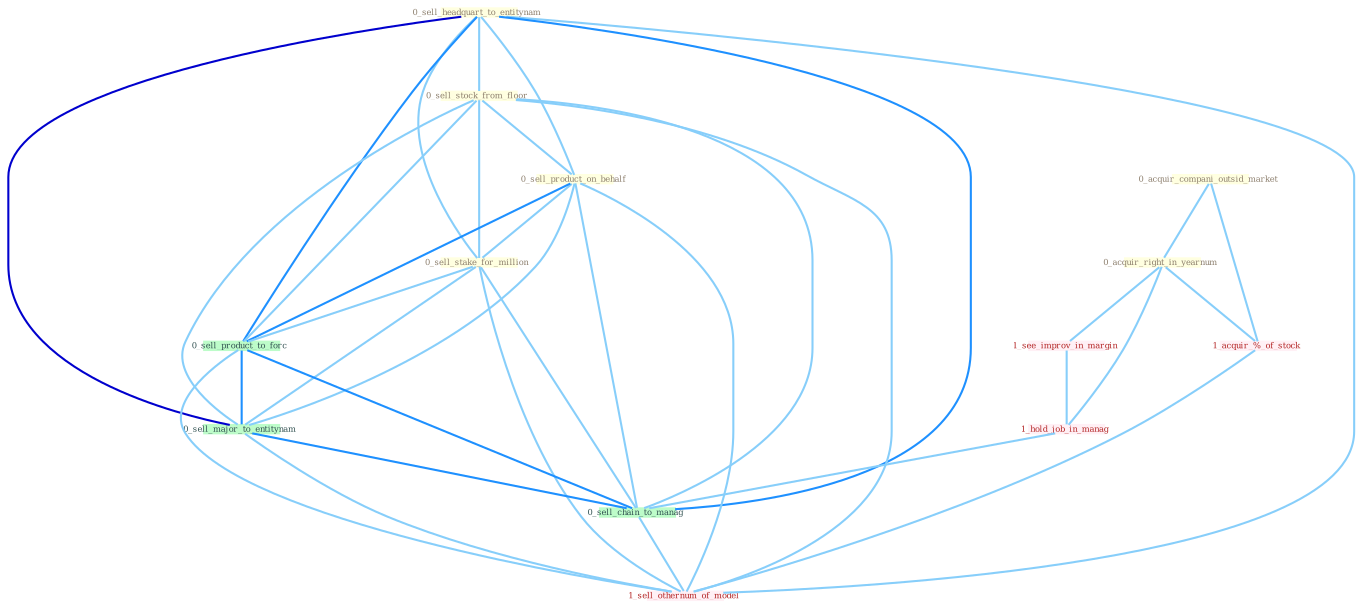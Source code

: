 Graph G{ 
    node
    [shape=polygon,style=filled,width=.5,height=.06,color="#BDFCC9",fixedsize=true,fontsize=4,
    fontcolor="#2f4f4f"];
    {node
    [color="#ffffe0", fontcolor="#8b7d6b"] "0_acquir_compani_outsid_market " "0_acquir_right_in_yearnum " "0_sell_headquart_to_entitynam " "0_sell_stock_from_floor " "0_sell_product_on_behalf " "0_sell_stake_for_million "}
{node [color="#fff0f5", fontcolor="#b22222"] "1_see_improv_in_margin " "1_acquir_%_of_stock " "1_hold_job_in_manag " "1_sell_othernum_of_model "}
edge [color="#B0E2FF"];

	"0_acquir_compani_outsid_market " -- "0_acquir_right_in_yearnum " [w="1", color="#87cefa" ];
	"0_acquir_compani_outsid_market " -- "1_acquir_%_of_stock " [w="1", color="#87cefa" ];
	"0_acquir_right_in_yearnum " -- "1_see_improv_in_margin " [w="1", color="#87cefa" ];
	"0_acquir_right_in_yearnum " -- "1_acquir_%_of_stock " [w="1", color="#87cefa" ];
	"0_acquir_right_in_yearnum " -- "1_hold_job_in_manag " [w="1", color="#87cefa" ];
	"0_sell_headquart_to_entitynam " -- "0_sell_stock_from_floor " [w="1", color="#87cefa" ];
	"0_sell_headquart_to_entitynam " -- "0_sell_product_on_behalf " [w="1", color="#87cefa" ];
	"0_sell_headquart_to_entitynam " -- "0_sell_stake_for_million " [w="1", color="#87cefa" ];
	"0_sell_headquart_to_entitynam " -- "0_sell_product_to_forc " [w="2", color="#1e90ff" , len=0.8];
	"0_sell_headquart_to_entitynam " -- "0_sell_major_to_entitynam " [w="3", color="#0000cd" , len=0.6];
	"0_sell_headquart_to_entitynam " -- "0_sell_chain_to_manag " [w="2", color="#1e90ff" , len=0.8];
	"0_sell_headquart_to_entitynam " -- "1_sell_othernum_of_model " [w="1", color="#87cefa" ];
	"0_sell_stock_from_floor " -- "0_sell_product_on_behalf " [w="1", color="#87cefa" ];
	"0_sell_stock_from_floor " -- "0_sell_stake_for_million " [w="1", color="#87cefa" ];
	"0_sell_stock_from_floor " -- "0_sell_product_to_forc " [w="1", color="#87cefa" ];
	"0_sell_stock_from_floor " -- "0_sell_major_to_entitynam " [w="1", color="#87cefa" ];
	"0_sell_stock_from_floor " -- "0_sell_chain_to_manag " [w="1", color="#87cefa" ];
	"0_sell_stock_from_floor " -- "1_sell_othernum_of_model " [w="1", color="#87cefa" ];
	"0_sell_product_on_behalf " -- "0_sell_stake_for_million " [w="1", color="#87cefa" ];
	"0_sell_product_on_behalf " -- "0_sell_product_to_forc " [w="2", color="#1e90ff" , len=0.8];
	"0_sell_product_on_behalf " -- "0_sell_major_to_entitynam " [w="1", color="#87cefa" ];
	"0_sell_product_on_behalf " -- "0_sell_chain_to_manag " [w="1", color="#87cefa" ];
	"0_sell_product_on_behalf " -- "1_sell_othernum_of_model " [w="1", color="#87cefa" ];
	"0_sell_stake_for_million " -- "0_sell_product_to_forc " [w="1", color="#87cefa" ];
	"0_sell_stake_for_million " -- "0_sell_major_to_entitynam " [w="1", color="#87cefa" ];
	"0_sell_stake_for_million " -- "0_sell_chain_to_manag " [w="1", color="#87cefa" ];
	"0_sell_stake_for_million " -- "1_sell_othernum_of_model " [w="1", color="#87cefa" ];
	"1_see_improv_in_margin " -- "1_hold_job_in_manag " [w="1", color="#87cefa" ];
	"1_acquir_%_of_stock " -- "1_sell_othernum_of_model " [w="1", color="#87cefa" ];
	"1_hold_job_in_manag " -- "0_sell_chain_to_manag " [w="1", color="#87cefa" ];
	"0_sell_product_to_forc " -- "0_sell_major_to_entitynam " [w="2", color="#1e90ff" , len=0.8];
	"0_sell_product_to_forc " -- "0_sell_chain_to_manag " [w="2", color="#1e90ff" , len=0.8];
	"0_sell_product_to_forc " -- "1_sell_othernum_of_model " [w="1", color="#87cefa" ];
	"0_sell_major_to_entitynam " -- "0_sell_chain_to_manag " [w="2", color="#1e90ff" , len=0.8];
	"0_sell_major_to_entitynam " -- "1_sell_othernum_of_model " [w="1", color="#87cefa" ];
	"0_sell_chain_to_manag " -- "1_sell_othernum_of_model " [w="1", color="#87cefa" ];
}